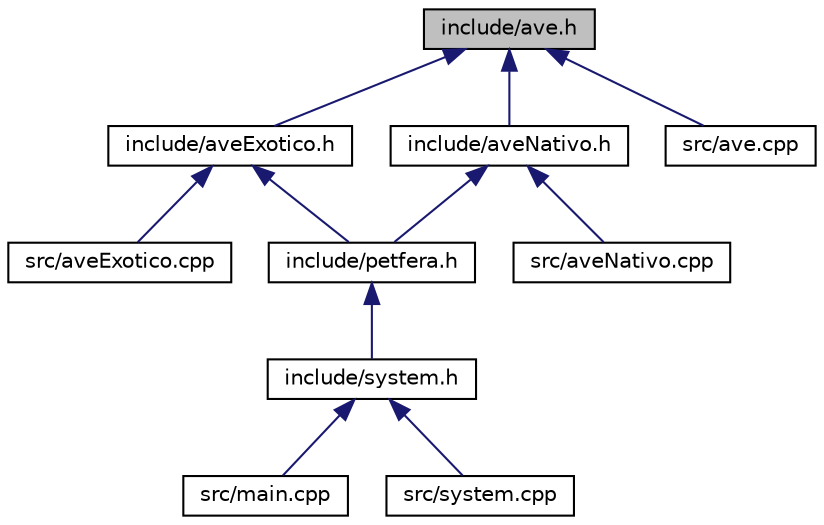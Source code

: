 digraph "include/ave.h"
{
  edge [fontname="Helvetica",fontsize="10",labelfontname="Helvetica",labelfontsize="10"];
  node [fontname="Helvetica",fontsize="10",shape=record];
  Node7 [label="include/ave.h",height=0.2,width=0.4,color="black", fillcolor="grey75", style="filled", fontcolor="black"];
  Node7 -> Node8 [dir="back",color="midnightblue",fontsize="10",style="solid",fontname="Helvetica"];
  Node8 [label="include/aveExotico.h",height=0.2,width=0.4,color="black", fillcolor="white", style="filled",URL="$ave_exotico_8h.html",tooltip="Classe das aves exóticas. "];
  Node8 -> Node9 [dir="back",color="midnightblue",fontsize="10",style="solid",fontname="Helvetica"];
  Node9 [label="include/petfera.h",height=0.2,width=0.4,color="black", fillcolor="white", style="filled",URL="$petfera_8h.html"];
  Node9 -> Node10 [dir="back",color="midnightblue",fontsize="10",style="solid",fontname="Helvetica"];
  Node10 [label="include/system.h",height=0.2,width=0.4,color="black", fillcolor="white", style="filled",URL="$system_8h.html",tooltip="Classe responsável por controlar todo o programa. "];
  Node10 -> Node11 [dir="back",color="midnightblue",fontsize="10",style="solid",fontname="Helvetica"];
  Node11 [label="src/main.cpp",height=0.2,width=0.4,color="black", fillcolor="white", style="filled",URL="$main_8cpp.html"];
  Node10 -> Node12 [dir="back",color="midnightblue",fontsize="10",style="solid",fontname="Helvetica"];
  Node12 [label="src/system.cpp",height=0.2,width=0.4,color="black", fillcolor="white", style="filled",URL="$system_8cpp.html",tooltip="Sistema central que controla as principais ações do SuperFera. "];
  Node8 -> Node13 [dir="back",color="midnightblue",fontsize="10",style="solid",fontname="Helvetica"];
  Node13 [label="src/aveExotico.cpp",height=0.2,width=0.4,color="black", fillcolor="white", style="filled",URL="$ave_exotico_8cpp.html"];
  Node7 -> Node14 [dir="back",color="midnightblue",fontsize="10",style="solid",fontname="Helvetica"];
  Node14 [label="include/aveNativo.h",height=0.2,width=0.4,color="black", fillcolor="white", style="filled",URL="$ave_nativo_8h.html",tooltip="Classe das aves nativas. "];
  Node14 -> Node9 [dir="back",color="midnightblue",fontsize="10",style="solid",fontname="Helvetica"];
  Node14 -> Node15 [dir="back",color="midnightblue",fontsize="10",style="solid",fontname="Helvetica"];
  Node15 [label="src/aveNativo.cpp",height=0.2,width=0.4,color="black", fillcolor="white", style="filled",URL="$ave_nativo_8cpp.html"];
  Node7 -> Node16 [dir="back",color="midnightblue",fontsize="10",style="solid",fontname="Helvetica"];
  Node16 [label="src/ave.cpp",height=0.2,width=0.4,color="black", fillcolor="white", style="filled",URL="$ave_8cpp.html"];
}
